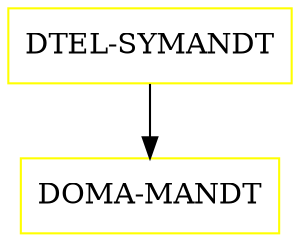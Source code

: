 digraph G {
  "DTEL-SYMANDT" [shape=box,color=yellow];
  "DOMA-MANDT" [shape=box,color=yellow,URL="./DOMA_MANDT.html"];
  "DTEL-SYMANDT" -> "DOMA-MANDT";
}
